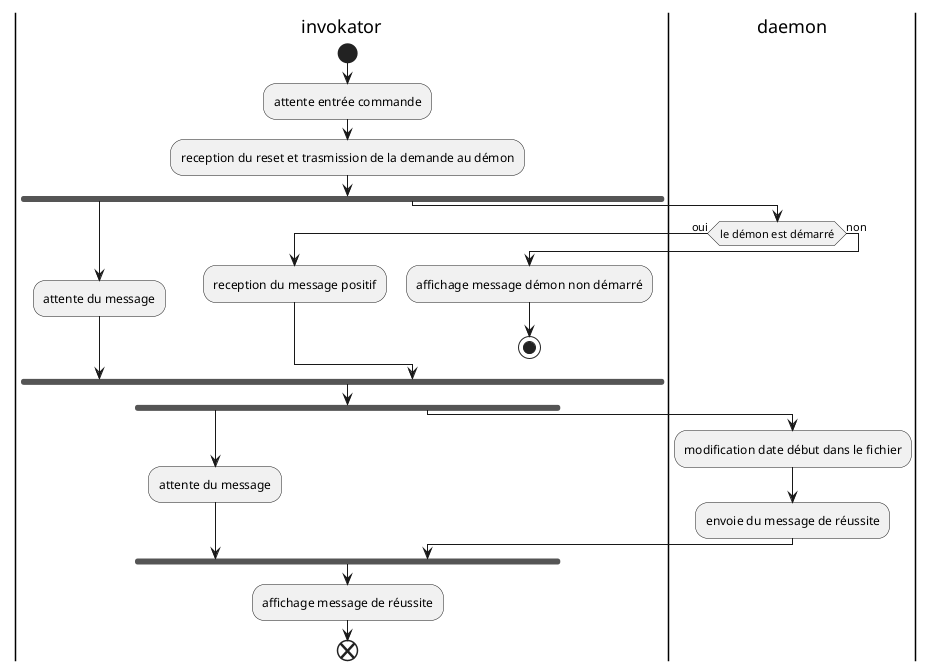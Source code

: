 @startuml

|invokator|
start
:attente entrée commande;
:reception du reset et trasmission de la demande au démon;
fork
    :attente du message;
fork again
    |daemon|
    if (le démon est démarré) then (oui)
        |invokator| 
        :reception du message positif;
    else (non)
        |invokator|
        :affichage message démon non démarré;
        stop
    endif
end fork

fork
    :attente du message;
fork again
    |daemon|
    :modification date début dans le fichier;
    :envoie du message de réussite;
    |invokator|
end fork
:affichage message de réussite;
end


@enduml